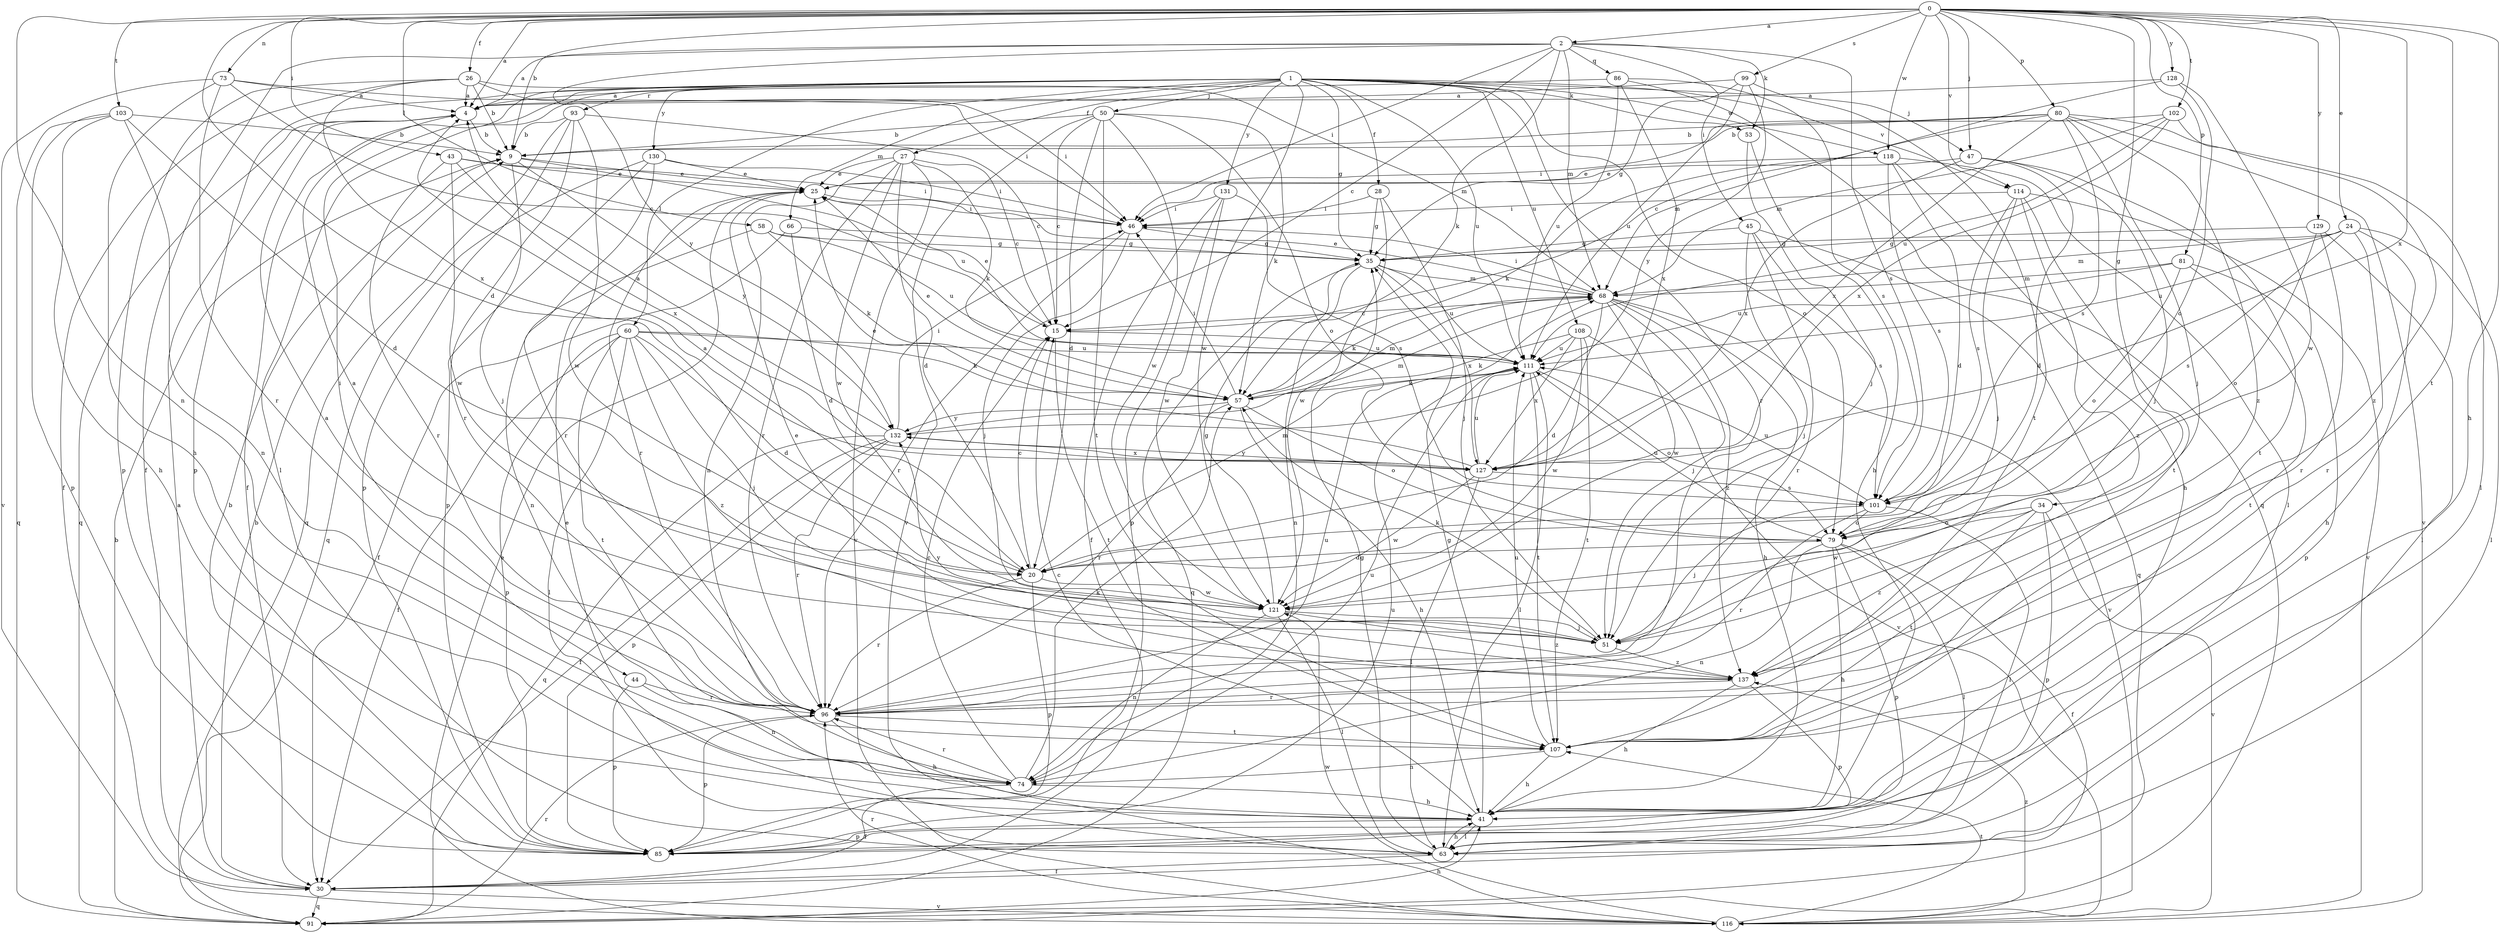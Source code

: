 strict digraph  {
0;
1;
2;
4;
9;
15;
20;
24;
25;
26;
27;
28;
30;
34;
35;
41;
43;
44;
45;
46;
47;
50;
51;
53;
57;
58;
60;
63;
66;
68;
73;
74;
79;
80;
81;
85;
86;
91;
93;
96;
99;
101;
102;
103;
107;
108;
111;
114;
116;
118;
121;
127;
128;
129;
130;
131;
132;
137;
0 -> 2  [label=a];
0 -> 4  [label=a];
0 -> 9  [label=b];
0 -> 20  [label=d];
0 -> 24  [label=e];
0 -> 26  [label=f];
0 -> 34  [label=g];
0 -> 41  [label=h];
0 -> 43  [label=i];
0 -> 47  [label=j];
0 -> 58  [label=l];
0 -> 73  [label=n];
0 -> 74  [label=n];
0 -> 80  [label=p];
0 -> 81  [label=p];
0 -> 99  [label=s];
0 -> 102  [label=t];
0 -> 103  [label=t];
0 -> 107  [label=t];
0 -> 114  [label=v];
0 -> 118  [label=w];
0 -> 127  [label=x];
0 -> 128  [label=y];
0 -> 129  [label=y];
1 -> 27  [label=f];
1 -> 28  [label=f];
1 -> 30  [label=f];
1 -> 35  [label=g];
1 -> 44  [label=i];
1 -> 47  [label=j];
1 -> 50  [label=j];
1 -> 53  [label=k];
1 -> 60  [label=l];
1 -> 63  [label=l];
1 -> 66  [label=m];
1 -> 79  [label=o];
1 -> 85  [label=p];
1 -> 93  [label=r];
1 -> 96  [label=r];
1 -> 108  [label=u];
1 -> 111  [label=u];
1 -> 114  [label=v];
1 -> 118  [label=w];
1 -> 121  [label=w];
1 -> 130  [label=y];
1 -> 131  [label=y];
2 -> 4  [label=a];
2 -> 15  [label=c];
2 -> 30  [label=f];
2 -> 45  [label=i];
2 -> 46  [label=i];
2 -> 53  [label=k];
2 -> 57  [label=k];
2 -> 68  [label=m];
2 -> 86  [label=q];
2 -> 101  [label=s];
2 -> 132  [label=y];
4 -> 9  [label=b];
4 -> 91  [label=q];
9 -> 25  [label=e];
9 -> 51  [label=j];
9 -> 111  [label=u];
9 -> 132  [label=y];
15 -> 25  [label=e];
15 -> 107  [label=t];
15 -> 111  [label=u];
20 -> 4  [label=a];
20 -> 15  [label=c];
20 -> 68  [label=m];
20 -> 85  [label=p];
20 -> 96  [label=r];
20 -> 121  [label=w];
24 -> 35  [label=g];
24 -> 41  [label=h];
24 -> 63  [label=l];
24 -> 68  [label=m];
24 -> 96  [label=r];
24 -> 101  [label=s];
24 -> 111  [label=u];
25 -> 46  [label=i];
25 -> 96  [label=r];
26 -> 4  [label=a];
26 -> 9  [label=b];
26 -> 30  [label=f];
26 -> 46  [label=i];
26 -> 68  [label=m];
26 -> 85  [label=p];
26 -> 127  [label=x];
27 -> 15  [label=c];
27 -> 20  [label=d];
27 -> 25  [label=e];
27 -> 57  [label=k];
27 -> 74  [label=n];
27 -> 96  [label=r];
27 -> 116  [label=v];
27 -> 121  [label=w];
28 -> 35  [label=g];
28 -> 46  [label=i];
28 -> 51  [label=j];
28 -> 121  [label=w];
30 -> 4  [label=a];
30 -> 9  [label=b];
30 -> 91  [label=q];
30 -> 116  [label=v];
34 -> 79  [label=o];
34 -> 85  [label=p];
34 -> 107  [label=t];
34 -> 116  [label=v];
34 -> 121  [label=w];
34 -> 137  [label=z];
35 -> 68  [label=m];
35 -> 74  [label=n];
35 -> 91  [label=q];
35 -> 111  [label=u];
35 -> 127  [label=x];
41 -> 15  [label=c];
41 -> 35  [label=g];
41 -> 63  [label=l];
41 -> 85  [label=p];
43 -> 25  [label=e];
43 -> 46  [label=i];
43 -> 96  [label=r];
43 -> 121  [label=w];
43 -> 127  [label=x];
44 -> 74  [label=n];
44 -> 85  [label=p];
44 -> 96  [label=r];
45 -> 35  [label=g];
45 -> 51  [label=j];
45 -> 91  [label=q];
45 -> 96  [label=r];
45 -> 101  [label=s];
46 -> 35  [label=g];
46 -> 51  [label=j];
46 -> 96  [label=r];
47 -> 20  [label=d];
47 -> 25  [label=e];
47 -> 51  [label=j];
47 -> 107  [label=t];
47 -> 127  [label=x];
50 -> 9  [label=b];
50 -> 15  [label=c];
50 -> 20  [label=d];
50 -> 57  [label=k];
50 -> 79  [label=o];
50 -> 107  [label=t];
50 -> 116  [label=v];
50 -> 121  [label=w];
51 -> 4  [label=a];
51 -> 57  [label=k];
51 -> 137  [label=z];
53 -> 41  [label=h];
53 -> 51  [label=j];
57 -> 25  [label=e];
57 -> 41  [label=h];
57 -> 46  [label=i];
57 -> 68  [label=m];
57 -> 79  [label=o];
57 -> 96  [label=r];
57 -> 132  [label=y];
58 -> 35  [label=g];
58 -> 57  [label=k];
58 -> 74  [label=n];
58 -> 111  [label=u];
60 -> 20  [label=d];
60 -> 30  [label=f];
60 -> 51  [label=j];
60 -> 57  [label=k];
60 -> 63  [label=l];
60 -> 85  [label=p];
60 -> 107  [label=t];
60 -> 111  [label=u];
60 -> 137  [label=z];
63 -> 25  [label=e];
63 -> 30  [label=f];
63 -> 35  [label=g];
63 -> 41  [label=h];
66 -> 20  [label=d];
66 -> 30  [label=f];
66 -> 35  [label=g];
68 -> 15  [label=c];
68 -> 20  [label=d];
68 -> 25  [label=e];
68 -> 41  [label=h];
68 -> 46  [label=i];
68 -> 51  [label=j];
68 -> 57  [label=k];
68 -> 116  [label=v];
68 -> 121  [label=w];
68 -> 137  [label=z];
73 -> 4  [label=a];
73 -> 15  [label=c];
73 -> 41  [label=h];
73 -> 46  [label=i];
73 -> 96  [label=r];
73 -> 116  [label=v];
74 -> 15  [label=c];
74 -> 30  [label=f];
74 -> 41  [label=h];
74 -> 57  [label=k];
74 -> 96  [label=r];
74 -> 111  [label=u];
79 -> 20  [label=d];
79 -> 30  [label=f];
79 -> 41  [label=h];
79 -> 63  [label=l];
79 -> 74  [label=n];
79 -> 85  [label=p];
79 -> 111  [label=u];
80 -> 9  [label=b];
80 -> 46  [label=i];
80 -> 51  [label=j];
80 -> 63  [label=l];
80 -> 68  [label=m];
80 -> 101  [label=s];
80 -> 116  [label=v];
80 -> 127  [label=x];
80 -> 137  [label=z];
81 -> 68  [label=m];
81 -> 79  [label=o];
81 -> 85  [label=p];
81 -> 107  [label=t];
81 -> 111  [label=u];
85 -> 9  [label=b];
85 -> 111  [label=u];
86 -> 4  [label=a];
86 -> 91  [label=q];
86 -> 101  [label=s];
86 -> 111  [label=u];
86 -> 127  [label=x];
91 -> 9  [label=b];
91 -> 41  [label=h];
91 -> 96  [label=r];
93 -> 9  [label=b];
93 -> 15  [label=c];
93 -> 85  [label=p];
93 -> 91  [label=q];
93 -> 96  [label=r];
93 -> 121  [label=w];
96 -> 4  [label=a];
96 -> 41  [label=h];
96 -> 85  [label=p];
96 -> 107  [label=t];
96 -> 111  [label=u];
99 -> 4  [label=a];
99 -> 35  [label=g];
99 -> 107  [label=t];
99 -> 111  [label=u];
99 -> 132  [label=y];
101 -> 51  [label=j];
101 -> 63  [label=l];
101 -> 79  [label=o];
101 -> 96  [label=r];
101 -> 111  [label=u];
102 -> 9  [label=b];
102 -> 68  [label=m];
102 -> 111  [label=u];
102 -> 127  [label=x];
102 -> 137  [label=z];
103 -> 9  [label=b];
103 -> 20  [label=d];
103 -> 41  [label=h];
103 -> 74  [label=n];
103 -> 85  [label=p];
103 -> 91  [label=q];
107 -> 41  [label=h];
107 -> 74  [label=n];
107 -> 111  [label=u];
108 -> 57  [label=k];
108 -> 107  [label=t];
108 -> 111  [label=u];
108 -> 116  [label=v];
108 -> 121  [label=w];
108 -> 127  [label=x];
111 -> 57  [label=k];
111 -> 63  [label=l];
111 -> 79  [label=o];
111 -> 107  [label=t];
114 -> 46  [label=i];
114 -> 51  [label=j];
114 -> 101  [label=s];
114 -> 107  [label=t];
114 -> 116  [label=v];
114 -> 137  [label=z];
116 -> 25  [label=e];
116 -> 96  [label=r];
116 -> 107  [label=t];
116 -> 121  [label=w];
116 -> 137  [label=z];
118 -> 20  [label=d];
118 -> 25  [label=e];
118 -> 41  [label=h];
118 -> 57  [label=k];
118 -> 63  [label=l];
118 -> 101  [label=s];
121 -> 35  [label=g];
121 -> 51  [label=j];
121 -> 63  [label=l];
121 -> 74  [label=n];
121 -> 137  [label=z];
127 -> 25  [label=e];
127 -> 63  [label=l];
127 -> 101  [label=s];
127 -> 111  [label=u];
127 -> 121  [label=w];
127 -> 132  [label=y];
128 -> 4  [label=a];
128 -> 15  [label=c];
128 -> 79  [label=o];
128 -> 121  [label=w];
129 -> 35  [label=g];
129 -> 63  [label=l];
129 -> 79  [label=o];
129 -> 96  [label=r];
130 -> 25  [label=e];
130 -> 46  [label=i];
130 -> 85  [label=p];
130 -> 91  [label=q];
130 -> 96  [label=r];
131 -> 30  [label=f];
131 -> 46  [label=i];
131 -> 85  [label=p];
131 -> 101  [label=s];
131 -> 121  [label=w];
132 -> 4  [label=a];
132 -> 30  [label=f];
132 -> 46  [label=i];
132 -> 68  [label=m];
132 -> 85  [label=p];
132 -> 91  [label=q];
132 -> 96  [label=r];
132 -> 127  [label=x];
137 -> 25  [label=e];
137 -> 41  [label=h];
137 -> 85  [label=p];
137 -> 96  [label=r];
137 -> 132  [label=y];
}

